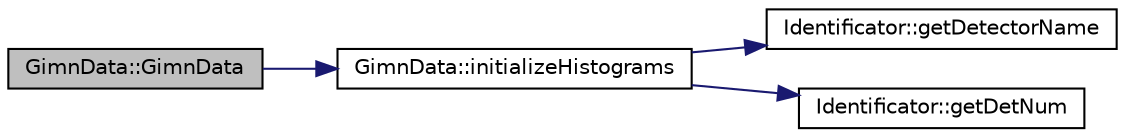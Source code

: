 digraph "GimnData::GimnData"
{
 // LATEX_PDF_SIZE
  edge [fontname="Helvetica",fontsize="10",labelfontname="Helvetica",labelfontsize="10"];
  node [fontname="Helvetica",fontsize="10",shape=record];
  rankdir="LR";
  Node1 [label="GimnData::GimnData",height=0.2,width=0.4,color="black", fillcolor="grey75", style="filled", fontcolor="black",tooltip=" "];
  Node1 -> Node2 [color="midnightblue",fontsize="10",style="solid",fontname="Helvetica"];
  Node2 [label="GimnData::initializeHistograms",height=0.2,width=0.4,color="black", fillcolor="white", style="filled",URL="$classGimnData.html#a6242b1694a5556eac794f63a687847d2",tooltip=" "];
  Node2 -> Node3 [color="midnightblue",fontsize="10",style="solid",fontname="Helvetica"];
  Node3 [label="Identificator::getDetectorName",height=0.2,width=0.4,color="black", fillcolor="white", style="filled",URL="$classIdentificator.html#aa4ca9f9de600bda6bb02fea9d8c4ddcd",tooltip="Método Getter para obter um vetor contendo os nomes dos detectores."];
  Node2 -> Node4 [color="midnightblue",fontsize="10",style="solid",fontname="Helvetica"];
  Node4 [label="Identificator::getDetNum",height=0.2,width=0.4,color="black", fillcolor="white", style="filled",URL="$classIdentificator.html#a293400f9ccf526607b178bfa6bade362",tooltip="Metodo getter para obter o valor do numero total de detectores conectados."];
}
